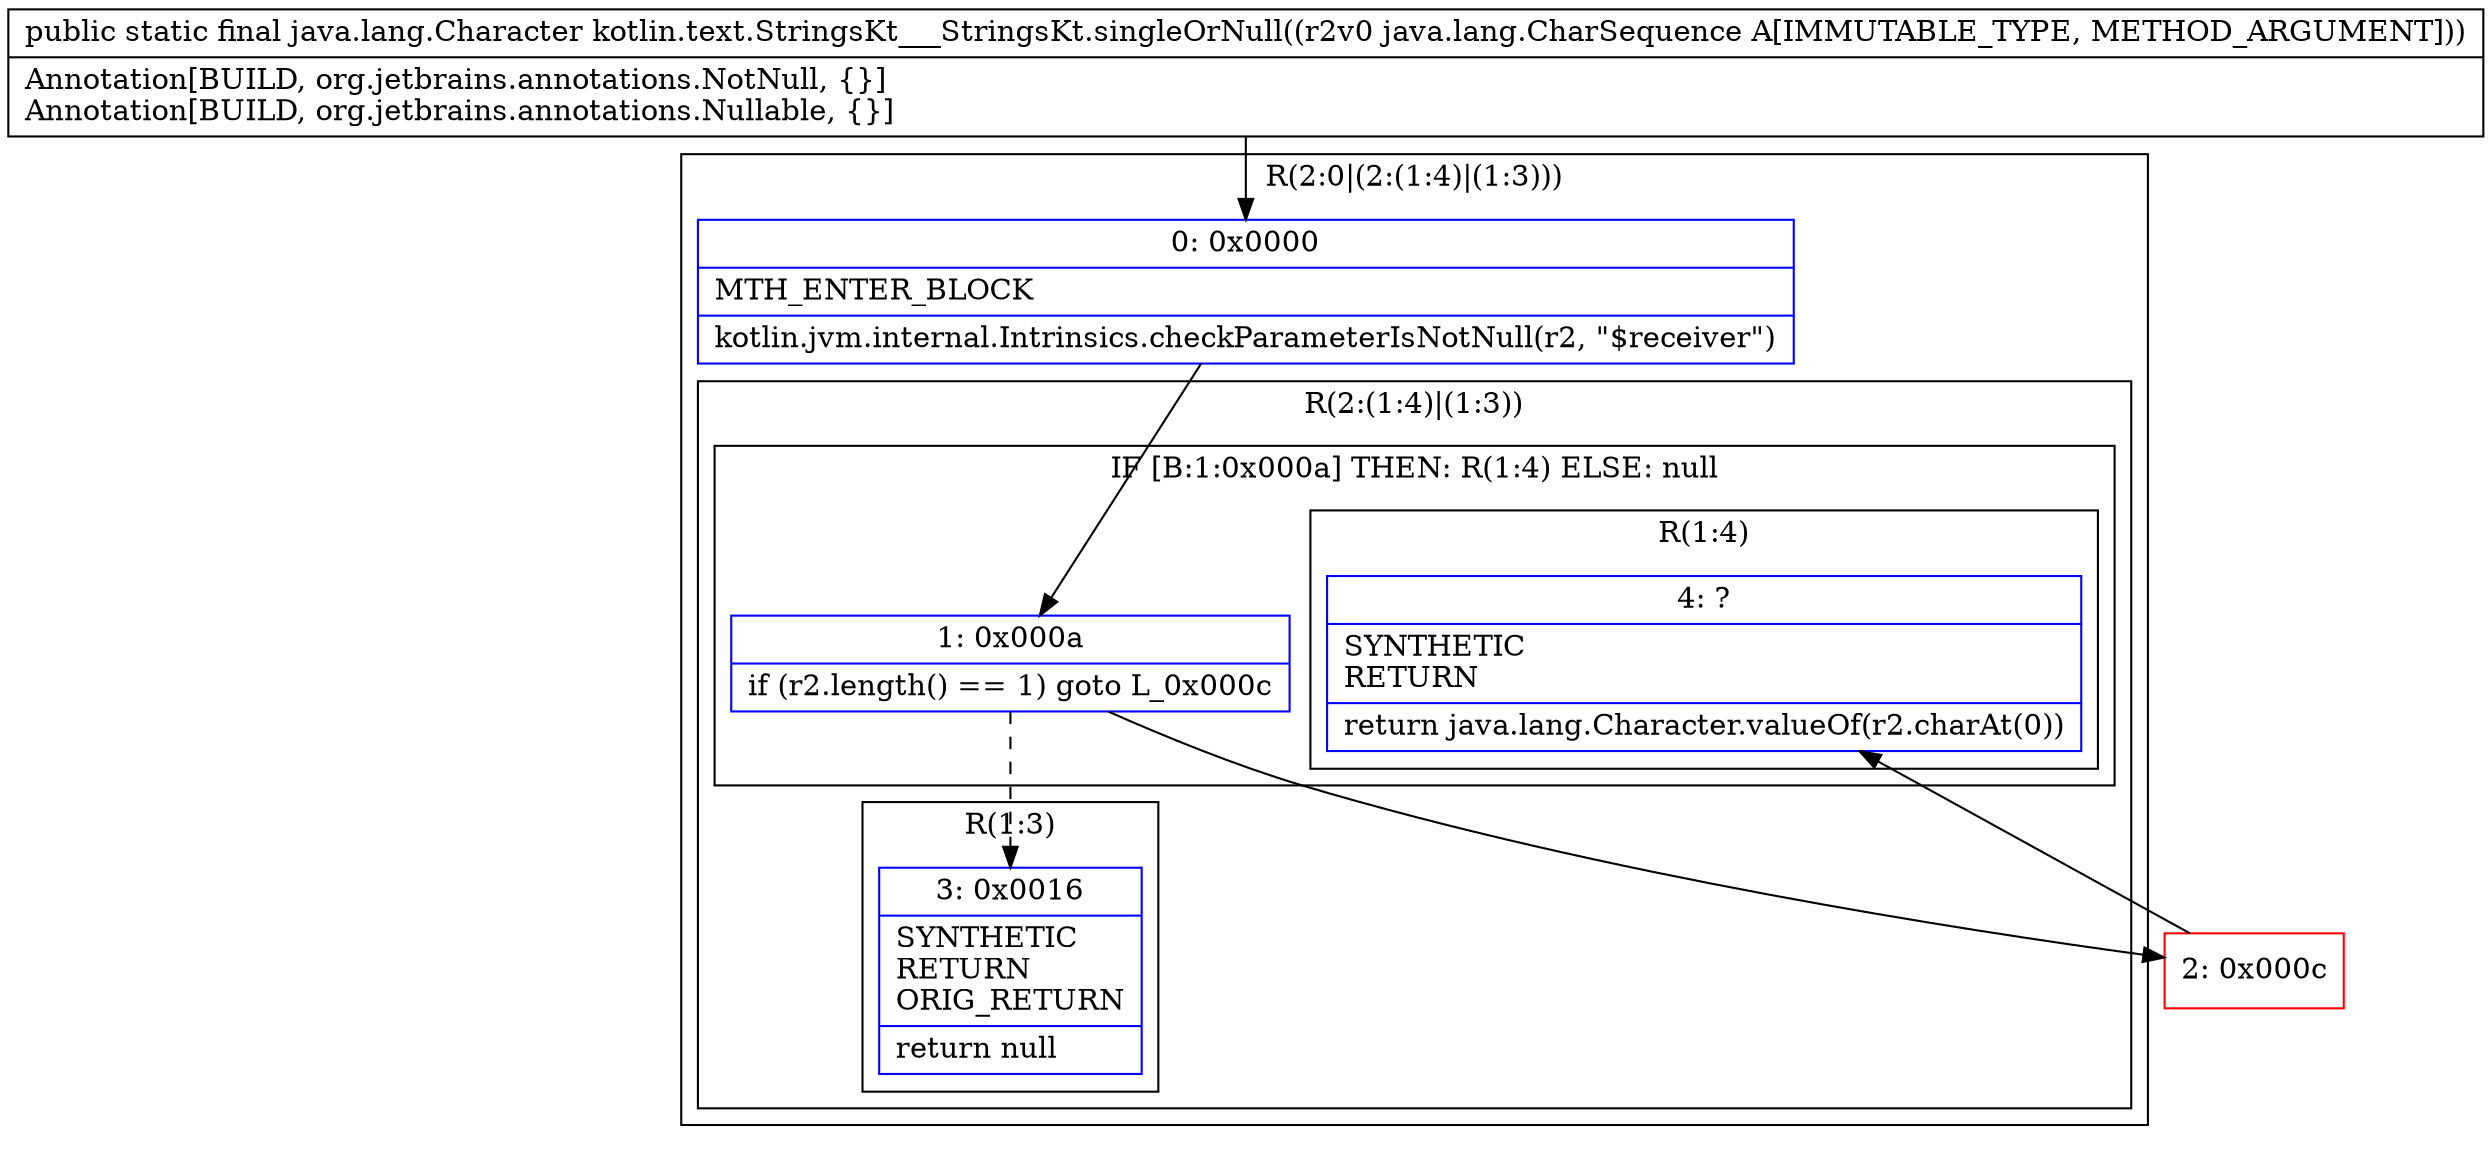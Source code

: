 digraph "CFG forkotlin.text.StringsKt___StringsKt.singleOrNull(Ljava\/lang\/CharSequence;)Ljava\/lang\/Character;" {
subgraph cluster_Region_1147168812 {
label = "R(2:0|(2:(1:4)|(1:3)))";
node [shape=record,color=blue];
Node_0 [shape=record,label="{0\:\ 0x0000|MTH_ENTER_BLOCK\l|kotlin.jvm.internal.Intrinsics.checkParameterIsNotNull(r2, \"$receiver\")\l}"];
subgraph cluster_Region_539198775 {
label = "R(2:(1:4)|(1:3))";
node [shape=record,color=blue];
subgraph cluster_IfRegion_1592627404 {
label = "IF [B:1:0x000a] THEN: R(1:4) ELSE: null";
node [shape=record,color=blue];
Node_1 [shape=record,label="{1\:\ 0x000a|if (r2.length() == 1) goto L_0x000c\l}"];
subgraph cluster_Region_2016121628 {
label = "R(1:4)";
node [shape=record,color=blue];
Node_4 [shape=record,label="{4\:\ ?|SYNTHETIC\lRETURN\l|return java.lang.Character.valueOf(r2.charAt(0))\l}"];
}
}
subgraph cluster_Region_1062053181 {
label = "R(1:3)";
node [shape=record,color=blue];
Node_3 [shape=record,label="{3\:\ 0x0016|SYNTHETIC\lRETURN\lORIG_RETURN\l|return null\l}"];
}
}
}
Node_2 [shape=record,color=red,label="{2\:\ 0x000c}"];
MethodNode[shape=record,label="{public static final java.lang.Character kotlin.text.StringsKt___StringsKt.singleOrNull((r2v0 java.lang.CharSequence A[IMMUTABLE_TYPE, METHOD_ARGUMENT]))  | Annotation[BUILD, org.jetbrains.annotations.NotNull, \{\}]\lAnnotation[BUILD, org.jetbrains.annotations.Nullable, \{\}]\l}"];
MethodNode -> Node_0;
Node_0 -> Node_1;
Node_1 -> Node_2;
Node_1 -> Node_3[style=dashed];
Node_2 -> Node_4;
}

